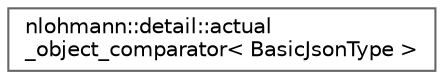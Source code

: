 digraph "Graphical Class Hierarchy"
{
 // LATEX_PDF_SIZE
  bgcolor="transparent";
  edge [fontname=Helvetica,fontsize=10,labelfontname=Helvetica,labelfontsize=10];
  node [fontname=Helvetica,fontsize=10,shape=box,height=0.2,width=0.4];
  rankdir="LR";
  Node0 [id="Node000000",label="nlohmann::detail::actual\l_object_comparator\< BasicJsonType \>",height=0.2,width=0.4,color="grey40", fillcolor="white", style="filled",URL="$structnlohmann_1_1detail_1_1actual__object__comparator.html",tooltip=" "];
}
